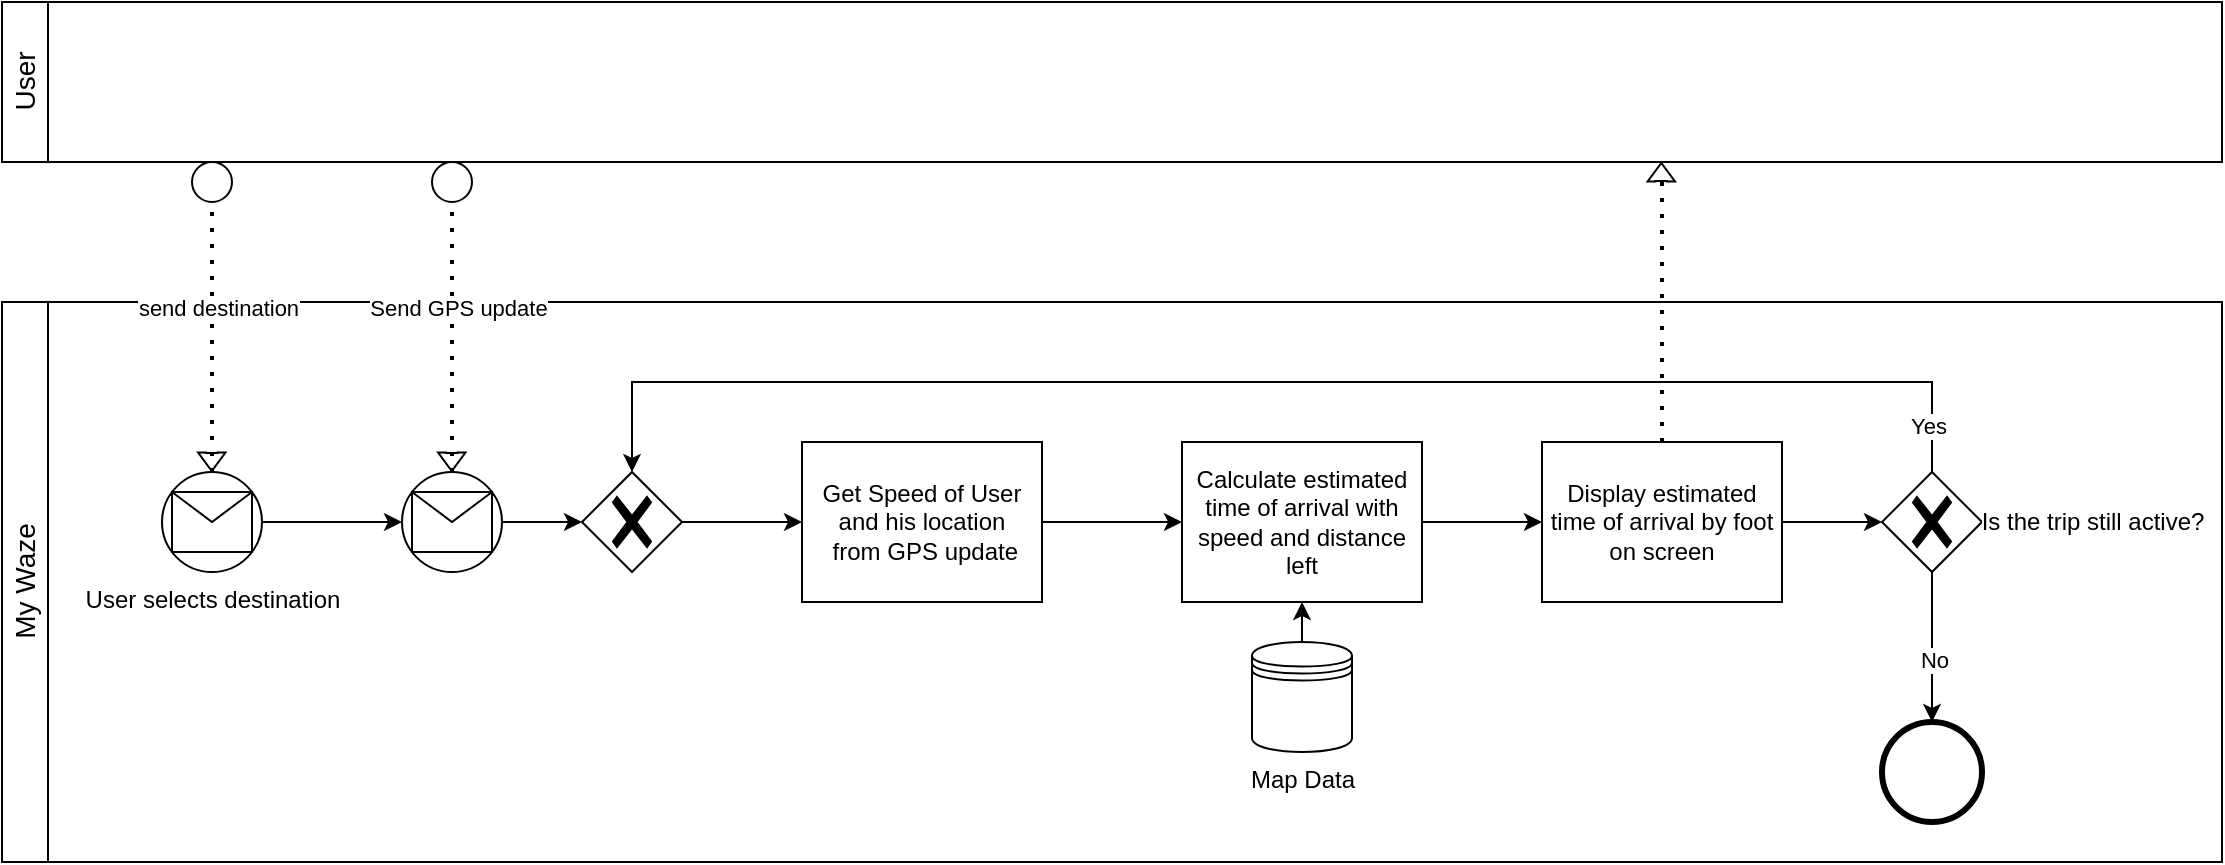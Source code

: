 <mxfile version="26.2.13">
  <diagram name="Page-1" id="6BgvNLLH9mB0-3ZaWdmu">
    <mxGraphModel dx="1180" dy="675" grid="1" gridSize="10" guides="1" tooltips="1" connect="1" arrows="1" fold="1" page="1" pageScale="1" pageWidth="827" pageHeight="1169" math="0" shadow="0">
      <root>
        <mxCell id="0" />
        <mxCell id="1" parent="0" />
        <mxCell id="jeyQ8Pxxj93HgxO3kcwC-35" value="&lt;span style=&quot;font-weight: normal;&quot;&gt;&lt;font style=&quot;font-size: 14px;&quot;&gt;User&lt;/font&gt;&lt;/span&gt;" style="swimlane;horizontal=0;whiteSpace=wrap;html=1;startSize=23;" vertex="1" parent="1">
          <mxGeometry x="360" y="380" width="1110" height="80" as="geometry" />
        </mxCell>
        <mxCell id="jeyQ8Pxxj93HgxO3kcwC-36" value="&lt;font style=&quot;font-size: 14px; font-weight: normal;&quot;&gt;My Waze&lt;/font&gt;" style="swimlane;horizontal=0;whiteSpace=wrap;html=1;startSize=23;" vertex="1" parent="1">
          <mxGeometry x="360" y="530" width="1110" height="280" as="geometry" />
        </mxCell>
        <mxCell id="jeyQ8Pxxj93HgxO3kcwC-37" value="" style="shape=mxgraph.bpmn.shape;html=1;verticalLabelPosition=bottom;labelBackgroundColor=#ffffff;verticalAlign=top;perimeter=ellipsePerimeter;outline=end;symbol=general;" vertex="1" parent="jeyQ8Pxxj93HgxO3kcwC-36">
          <mxGeometry x="940" y="210" width="50" height="50" as="geometry" />
        </mxCell>
        <mxCell id="jeyQ8Pxxj93HgxO3kcwC-41" value="Calculate estimated time of arrival with speed and distance left" style="points=[[0.25,0,0],[0.5,0,0],[0.75,0,0],[1,0.25,0],[1,0.5,0],[1,0.75,0],[0.75,1,0],[0.5,1,0],[0.25,1,0],[0,0.75,0],[0,0.5,0],[0,0.25,0]];shape=mxgraph.bpmn.task2;whiteSpace=wrap;rectStyle=rounded;size=10;html=1;container=1;expand=0;collapsible=0;taskMarker=service;" vertex="1" parent="jeyQ8Pxxj93HgxO3kcwC-36">
          <mxGeometry x="590" y="70" width="120" height="80" as="geometry" />
        </mxCell>
        <mxCell id="jeyQ8Pxxj93HgxO3kcwC-42" style="edgeStyle=orthogonalEdgeStyle;rounded=0;html=1;jettySize=auto;orthogonalLoop=1;exitX=0.5;exitY=0;exitDx=0;exitDy=0;exitPerimeter=0;entryX=0.5;entryY=0;entryDx=0;entryDy=0;entryPerimeter=0;" edge="1" parent="jeyQ8Pxxj93HgxO3kcwC-36" source="jeyQ8Pxxj93HgxO3kcwC-46" target="jeyQ8Pxxj93HgxO3kcwC-59">
          <mxGeometry relative="1" as="geometry">
            <Array as="points">
              <mxPoint x="965" y="40" />
              <mxPoint x="315" y="40" />
            </Array>
            <mxPoint x="780" y="120" as="sourcePoint" />
            <mxPoint x="270" y="180" as="targetPoint" />
          </mxGeometry>
        </mxCell>
        <mxCell id="jeyQ8Pxxj93HgxO3kcwC-90" value="Yes" style="edgeLabel;html=1;align=center;verticalAlign=middle;resizable=0;points=[];" vertex="1" connectable="0" parent="jeyQ8Pxxj93HgxO3kcwC-42">
          <mxGeometry x="-0.937" y="2" relative="1" as="geometry">
            <mxPoint as="offset" />
          </mxGeometry>
        </mxCell>
        <mxCell id="jeyQ8Pxxj93HgxO3kcwC-82" style="edgeStyle=orthogonalEdgeStyle;rounded=0;orthogonalLoop=1;jettySize=auto;html=1;exitX=0.5;exitY=1;exitDx=0;exitDy=0;exitPerimeter=0;entryX=0.5;entryY=0;entryDx=0;entryDy=0;" edge="1" parent="jeyQ8Pxxj93HgxO3kcwC-36" source="jeyQ8Pxxj93HgxO3kcwC-46" target="jeyQ8Pxxj93HgxO3kcwC-37">
          <mxGeometry relative="1" as="geometry" />
        </mxCell>
        <mxCell id="jeyQ8Pxxj93HgxO3kcwC-83" value="No" style="edgeLabel;html=1;align=center;verticalAlign=middle;resizable=0;points=[];" vertex="1" connectable="0" parent="jeyQ8Pxxj93HgxO3kcwC-82">
          <mxGeometry x="0.172" y="1" relative="1" as="geometry">
            <mxPoint as="offset" />
          </mxGeometry>
        </mxCell>
        <mxCell id="jeyQ8Pxxj93HgxO3kcwC-46" value="" style="points=[[0.25,0.25,0],[0.5,0,0],[0.75,0.25,0],[1,0.5,0],[0.75,0.75,0],[0.5,1,0],[0.25,0.75,0],[0,0.5,0]];shape=mxgraph.bpmn.gateway2;html=1;verticalLabelPosition=bottom;labelBackgroundColor=#ffffff;verticalAlign=top;align=center;perimeter=rhombusPerimeter;outlineConnect=0;outline=none;symbol=none;gwType=exclusive;" vertex="1" parent="jeyQ8Pxxj93HgxO3kcwC-36">
          <mxGeometry x="940" y="85" width="50" height="50" as="geometry" />
        </mxCell>
        <mxCell id="jeyQ8Pxxj93HgxO3kcwC-47" value="Display estimated time of arrival by foot on screen" style="points=[[0.25,0,0],[0.5,0,0],[0.75,0,0],[1,0.25,0],[1,0.5,0],[1,0.75,0],[0.75,1,0],[0.5,1,0],[0.25,1,0],[0,0.75,0],[0,0.5,0],[0,0.25,0]];shape=mxgraph.bpmn.task2;whiteSpace=wrap;rectStyle=rounded;size=10;html=1;container=1;expand=0;collapsible=0;taskMarker=service;" vertex="1" parent="jeyQ8Pxxj93HgxO3kcwC-36">
          <mxGeometry x="770" y="70" width="120" height="80" as="geometry" />
        </mxCell>
        <mxCell id="jeyQ8Pxxj93HgxO3kcwC-48" value="" style="endArrow=none;dashed=1;html=1;dashPattern=1 3;strokeWidth=2;rounded=0;exitX=0.5;exitY=0;exitDx=0;exitDy=0;exitPerimeter=0;" edge="1" parent="jeyQ8Pxxj93HgxO3kcwC-36" source="jeyQ8Pxxj93HgxO3kcwC-47">
          <mxGeometry width="50" height="50" relative="1" as="geometry">
            <mxPoint x="970" y="70" as="sourcePoint" />
            <mxPoint x="830" y="-60" as="targetPoint" />
          </mxGeometry>
        </mxCell>
        <mxCell id="jeyQ8Pxxj93HgxO3kcwC-53" value="" style="edgeStyle=orthogonalEdgeStyle;rounded=0;html=1;jettySize=auto;orthogonalLoop=1;exitX=1;exitY=0.5;exitDx=0;exitDy=0;exitPerimeter=0;entryX=0;entryY=0.5;entryDx=0;entryDy=0;entryPerimeter=0;" edge="1" parent="jeyQ8Pxxj93HgxO3kcwC-36" source="jeyQ8Pxxj93HgxO3kcwC-58" target="jeyQ8Pxxj93HgxO3kcwC-41">
          <mxGeometry relative="1" as="geometry">
            <mxPoint x="690" y="400" as="sourcePoint" />
            <mxPoint x="520" y="110" as="targetPoint" />
          </mxGeometry>
        </mxCell>
        <mxCell id="jeyQ8Pxxj93HgxO3kcwC-58" value="Get Speed of User and his location&lt;div&gt;&amp;nbsp;from GPS update&lt;/div&gt;" style="points=[[0.25,0,0],[0.5,0,0],[0.75,0,0],[1,0.25,0],[1,0.5,0],[1,0.75,0],[0.75,1,0],[0.5,1,0],[0.25,1,0],[0,0.75,0],[0,0.5,0],[0,0.25,0]];shape=mxgraph.bpmn.task2;whiteSpace=wrap;rectStyle=rounded;size=10;html=1;container=1;expand=0;collapsible=0;taskMarker=service;" vertex="1" parent="jeyQ8Pxxj93HgxO3kcwC-36">
          <mxGeometry x="400" y="70" width="120" height="80" as="geometry" />
        </mxCell>
        <mxCell id="jeyQ8Pxxj93HgxO3kcwC-59" value="" style="points=[[0.25,0.25,0],[0.5,0,0],[0.75,0.25,0],[1,0.5,0],[0.75,0.75,0],[0.5,1,0],[0.25,0.75,0],[0,0.5,0]];shape=mxgraph.bpmn.gateway2;html=1;verticalLabelPosition=bottom;labelBackgroundColor=#ffffff;verticalAlign=top;align=center;perimeter=rhombusPerimeter;outlineConnect=0;outline=none;symbol=none;gwType=exclusive;" vertex="1" parent="jeyQ8Pxxj93HgxO3kcwC-36">
          <mxGeometry x="290" y="85" width="50" height="50" as="geometry" />
        </mxCell>
        <mxCell id="jeyQ8Pxxj93HgxO3kcwC-65" value="Map Data" style="shape=datastore;html=1;labelPosition=center;verticalLabelPosition=bottom;align=center;verticalAlign=top;" vertex="1" parent="jeyQ8Pxxj93HgxO3kcwC-36">
          <mxGeometry x="625" y="170" width="50" height="55" as="geometry" />
        </mxCell>
        <mxCell id="jeyQ8Pxxj93HgxO3kcwC-66" value="" style="endArrow=classic;html=1;rounded=0;entryX=0.5;entryY=1;entryDx=0;entryDy=0;entryPerimeter=0;exitX=0.5;exitY=0;exitDx=0;exitDy=0;" edge="1" parent="jeyQ8Pxxj93HgxO3kcwC-36" source="jeyQ8Pxxj93HgxO3kcwC-65" target="jeyQ8Pxxj93HgxO3kcwC-41">
          <mxGeometry width="50" height="50" relative="1" as="geometry">
            <mxPoint x="640" y="200" as="sourcePoint" />
            <mxPoint x="690" y="150" as="targetPoint" />
          </mxGeometry>
        </mxCell>
        <mxCell id="jeyQ8Pxxj93HgxO3kcwC-70" value="User selects destination" style="shape=mxgraph.bpmn.shape;html=1;verticalLabelPosition=bottom;labelBackgroundColor=#ffffff;verticalAlign=top;perimeter=ellipsePerimeter;outline=standard;symbol=general;" vertex="1" parent="jeyQ8Pxxj93HgxO3kcwC-36">
          <mxGeometry x="80" y="85" width="50" height="50" as="geometry" />
        </mxCell>
        <mxCell id="jeyQ8Pxxj93HgxO3kcwC-71" value="" style="shape=message;whiteSpace=wrap;html=1;" vertex="1" parent="jeyQ8Pxxj93HgxO3kcwC-36">
          <mxGeometry x="85" y="95" width="40" height="30" as="geometry" />
        </mxCell>
        <mxCell id="jeyQ8Pxxj93HgxO3kcwC-72" value="" style="shape=flexArrow;endArrow=classic;html=1;rounded=0;width=5.76;endSize=2.731;endWidth=6.918;" edge="1" parent="jeyQ8Pxxj93HgxO3kcwC-36">
          <mxGeometry width="50" height="50" relative="1" as="geometry">
            <mxPoint x="104.89" y="75" as="sourcePoint" />
            <mxPoint x="104.89" y="85" as="targetPoint" />
          </mxGeometry>
        </mxCell>
        <mxCell id="jeyQ8Pxxj93HgxO3kcwC-73" value="" style="endArrow=none;dashed=1;html=1;dashPattern=1 3;strokeWidth=2;rounded=0;exitX=0.5;exitY=0;exitDx=0;exitDy=0;" edge="1" parent="jeyQ8Pxxj93HgxO3kcwC-36" source="jeyQ8Pxxj93HgxO3kcwC-70" target="jeyQ8Pxxj93HgxO3kcwC-75">
          <mxGeometry width="50" height="50" relative="1" as="geometry">
            <mxPoint x="320" y="160" as="sourcePoint" />
            <mxPoint x="135" y="-70" as="targetPoint" />
          </mxGeometry>
        </mxCell>
        <mxCell id="jeyQ8Pxxj93HgxO3kcwC-74" value="send destination" style="edgeLabel;html=1;align=center;verticalAlign=middle;resizable=0;points=[];" vertex="1" connectable="0" parent="jeyQ8Pxxj93HgxO3kcwC-73">
          <mxGeometry x="0.212" y="-3" relative="1" as="geometry">
            <mxPoint as="offset" />
          </mxGeometry>
        </mxCell>
        <mxCell id="jeyQ8Pxxj93HgxO3kcwC-75" value="" style="ellipse;whiteSpace=wrap;html=1;" vertex="1" parent="jeyQ8Pxxj93HgxO3kcwC-36">
          <mxGeometry x="95" y="-70" width="20" height="20" as="geometry" />
        </mxCell>
        <mxCell id="jeyQ8Pxxj93HgxO3kcwC-85" style="edgeStyle=orthogonalEdgeStyle;rounded=0;orthogonalLoop=1;jettySize=auto;html=1;entryX=0;entryY=0.5;entryDx=0;entryDy=0;entryPerimeter=0;" edge="1" parent="jeyQ8Pxxj93HgxO3kcwC-36" source="jeyQ8Pxxj93HgxO3kcwC-59" target="jeyQ8Pxxj93HgxO3kcwC-58">
          <mxGeometry relative="1" as="geometry" />
        </mxCell>
        <mxCell id="jeyQ8Pxxj93HgxO3kcwC-86" style="edgeStyle=orthogonalEdgeStyle;rounded=0;orthogonalLoop=1;jettySize=auto;html=1;entryX=0;entryY=0.5;entryDx=0;entryDy=0;entryPerimeter=0;" edge="1" parent="jeyQ8Pxxj93HgxO3kcwC-36" source="jeyQ8Pxxj93HgxO3kcwC-41" target="jeyQ8Pxxj93HgxO3kcwC-47">
          <mxGeometry relative="1" as="geometry" />
        </mxCell>
        <mxCell id="jeyQ8Pxxj93HgxO3kcwC-87" style="edgeStyle=orthogonalEdgeStyle;rounded=0;orthogonalLoop=1;jettySize=auto;html=1;entryX=0;entryY=0.5;entryDx=0;entryDy=0;entryPerimeter=0;" edge="1" parent="jeyQ8Pxxj93HgxO3kcwC-36" source="jeyQ8Pxxj93HgxO3kcwC-47" target="jeyQ8Pxxj93HgxO3kcwC-46">
          <mxGeometry relative="1" as="geometry" />
        </mxCell>
        <mxCell id="jeyQ8Pxxj93HgxO3kcwC-88" value="&lt;span style=&quot;background-color: rgb(255, 255, 255);&quot;&gt;Is the trip still active?&lt;/span&gt;" style="text;html=1;align=center;verticalAlign=middle;resizable=0;points=[];autosize=1;strokeColor=none;fillColor=none;" vertex="1" parent="jeyQ8Pxxj93HgxO3kcwC-36">
          <mxGeometry x="980" y="95" width="130" height="30" as="geometry" />
        </mxCell>
        <mxCell id="jeyQ8Pxxj93HgxO3kcwC-55" value="" style="shape=mxgraph.bpmn.shape;html=1;verticalLabelPosition=bottom;labelBackgroundColor=#ffffff;verticalAlign=top;perimeter=ellipsePerimeter;outline=standard;symbol=general;" vertex="1" parent="1">
          <mxGeometry x="560" y="615" width="50" height="50" as="geometry" />
        </mxCell>
        <mxCell id="jeyQ8Pxxj93HgxO3kcwC-56" value="" style="shape=message;whiteSpace=wrap;html=1;" vertex="1" parent="1">
          <mxGeometry x="565" y="625" width="40" height="30" as="geometry" />
        </mxCell>
        <mxCell id="jeyQ8Pxxj93HgxO3kcwC-61" value="" style="shape=flexArrow;endArrow=classic;html=1;rounded=0;width=5.76;endSize=2.731;endWidth=6.918;" edge="1" parent="1">
          <mxGeometry width="50" height="50" relative="1" as="geometry">
            <mxPoint x="584.89" y="605" as="sourcePoint" />
            <mxPoint x="584.89" y="615" as="targetPoint" />
          </mxGeometry>
        </mxCell>
        <mxCell id="jeyQ8Pxxj93HgxO3kcwC-62" value="" style="endArrow=none;dashed=1;html=1;dashPattern=1 3;strokeWidth=2;rounded=0;exitX=0.5;exitY=0;exitDx=0;exitDy=0;" edge="1" parent="1" source="jeyQ8Pxxj93HgxO3kcwC-55" target="jeyQ8Pxxj93HgxO3kcwC-64">
          <mxGeometry width="50" height="50" relative="1" as="geometry">
            <mxPoint x="800" y="690" as="sourcePoint" />
            <mxPoint x="615" y="460" as="targetPoint" />
          </mxGeometry>
        </mxCell>
        <mxCell id="jeyQ8Pxxj93HgxO3kcwC-63" value="Send GPS update" style="edgeLabel;html=1;align=center;verticalAlign=middle;resizable=0;points=[];" vertex="1" connectable="0" parent="jeyQ8Pxxj93HgxO3kcwC-62">
          <mxGeometry x="0.212" y="-3" relative="1" as="geometry">
            <mxPoint as="offset" />
          </mxGeometry>
        </mxCell>
        <mxCell id="jeyQ8Pxxj93HgxO3kcwC-64" value="" style="ellipse;whiteSpace=wrap;html=1;" vertex="1" parent="1">
          <mxGeometry x="575" y="460" width="20" height="20" as="geometry" />
        </mxCell>
        <mxCell id="jeyQ8Pxxj93HgxO3kcwC-76" style="edgeStyle=orthogonalEdgeStyle;rounded=0;orthogonalLoop=1;jettySize=auto;html=1;exitX=1;exitY=0.5;exitDx=0;exitDy=0;entryX=0;entryY=0.5;entryDx=0;entryDy=0;" edge="1" parent="1" source="jeyQ8Pxxj93HgxO3kcwC-70" target="jeyQ8Pxxj93HgxO3kcwC-55">
          <mxGeometry relative="1" as="geometry" />
        </mxCell>
        <mxCell id="jeyQ8Pxxj93HgxO3kcwC-84" style="edgeStyle=orthogonalEdgeStyle;rounded=0;orthogonalLoop=1;jettySize=auto;html=1;entryX=0;entryY=0.5;entryDx=0;entryDy=0;entryPerimeter=0;" edge="1" parent="1" source="jeyQ8Pxxj93HgxO3kcwC-55" target="jeyQ8Pxxj93HgxO3kcwC-59">
          <mxGeometry relative="1" as="geometry" />
        </mxCell>
        <mxCell id="jeyQ8Pxxj93HgxO3kcwC-49" value="" style="shape=flexArrow;endArrow=classic;html=1;rounded=0;width=5.76;endSize=2.731;endWidth=6.918;" edge="1" parent="1">
          <mxGeometry width="50" height="50" relative="1" as="geometry">
            <mxPoint x="1189.66" y="470" as="sourcePoint" />
            <mxPoint x="1189.66" y="460" as="targetPoint" />
          </mxGeometry>
        </mxCell>
      </root>
    </mxGraphModel>
  </diagram>
</mxfile>
